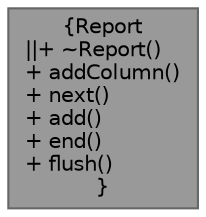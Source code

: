 digraph "Report"
{
 // INTERACTIVE_SVG=YES
 // LATEX_PDF_SIZE
  bgcolor="transparent";
  edge [fontname=Helvetica,fontsize=10,labelfontname=Helvetica,labelfontsize=10];
  node [fontname=Helvetica,fontsize=10,shape=box,height=0.2,width=0.4];
  Node1 [label="{Report\n||+ ~Report()\l+ addColumn()\l+ next()\l+ add()\l+ end()\l+ flush()\l}",height=0.2,width=0.4,color="gray40", fillcolor="grey60", style="filled", fontcolor="black",tooltip=" "];
}
